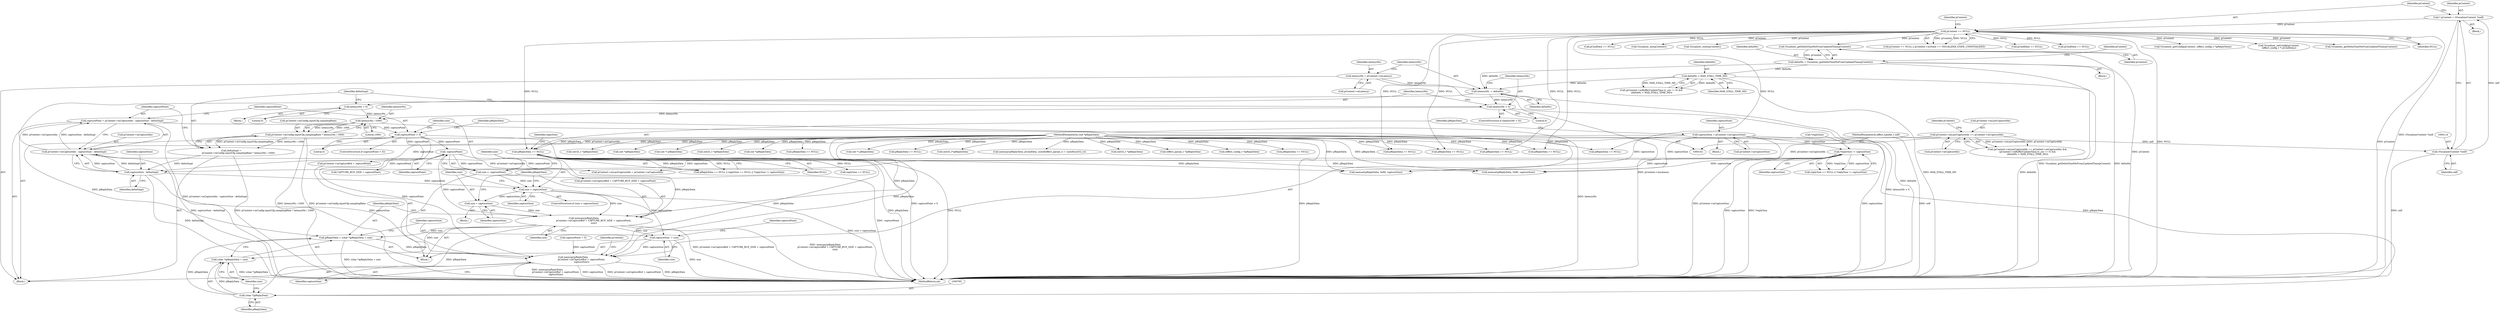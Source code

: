 digraph "0_Android_557bd7bfe6c4895faee09e46fc9b5304a956c8b7@API" {
"1000771" [label="(Call,memcpy(pReplyData,\n                           pContext->mCaptureBuf + CAPTURE_BUF_SIZE + capturePoint,\n                           size))"];
"1000649" [label="(Call,pReplyData == NULL)"];
"1000108" [label="(MethodParameterIn,void *pReplyData)"];
"1000119" [label="(Call,pContext == NULL)"];
"1000111" [label="(Call,* pContext = (VisualizerContext *)self)"];
"1000113" [label="(Call,(VisualizerContext *)self)"];
"1000103" [label="(MethodParameterIn,effect_handle_t self)"];
"1000761" [label="(Call,-capturePoint)"];
"1000754" [label="(Call,capturePoint < 0)"];
"1000744" [label="(Call,capturePoint = pContext->mCaptureIdx - captureSize - deltaSmpl)"];
"1000746" [label="(Call,pContext->mCaptureIdx - captureSize - deltaSmpl)"];
"1000678" [label="(Call,pContext->mLastCaptureIdx == pContext->mCaptureIdx)"];
"1000750" [label="(Call,captureSize - deltaSmpl)"];
"1000642" [label="(Call,captureSize = pContext->mCaptureSize)"];
"1000656" [label="(Call,*replySize != captureSize)"];
"1000730" [label="(Call,deltaSmpl =\n                    pContext->mConfig.inputCfg.samplingRate * latencyMs / 1000)"];
"1000732" [label="(Call,pContext->mConfig.inputCfg.samplingRate * latencyMs / 1000)"];
"1000740" [label="(Call,latencyMs / 1000)"];
"1000726" [label="(Call,latencyMs = 0)"];
"1000722" [label="(Call,latencyMs < 0)"];
"1000718" [label="(Call,latencyMs -= deltaMs)"];
"1000693" [label="(Call,deltaMs > MAX_STALL_TIME_MS)"];
"1000672" [label="(Call,deltaMs = Visualizer_getDeltaTimeMsFromUpdatedTime(pContext))"];
"1000674" [label="(Call,Visualizer_getDeltaTimeMsFromUpdatedTime(pContext))"];
"1000713" [label="(Call,latencyMs = pContext->mLatency)"];
"1000768" [label="(Call,size = captureSize)"];
"1000764" [label="(Call,size > captureSize)"];
"1000759" [label="(Call,size = -capturePoint)"];
"1000781" [label="(Call,pReplyData = (char *)pReplyData + size)"];
"1000794" [label="(Call,memcpy(pReplyData,\n                       pContext->mCaptureBuf + capturePoint,\n                       captureSize))"];
"1000784" [label="(Call,(char *)pReplyData)"];
"1000783" [label="(Call,(char *)pReplyData + size)"];
"1000788" [label="(Call,captureSize -= size)"];
"1000108" [label="(MethodParameterIn,void *pReplyData)"];
"1000761" [label="(Call,-capturePoint)"];
"1000711" [label="(Block,)"];
"1000494" [label="(Call,pCmdData == NULL)"];
"1000723" [label="(Identifier,latencyMs)"];
"1000109" [label="(Block,)"];
"1000715" [label="(Call,pContext->mLatency)"];
"1000753" [label="(ControlStructure,if (capturePoint < 0))"];
"1000672" [label="(Call,deltaMs = Visualizer_getDeltaTimeMsFromUpdatedTime(pContext))"];
"1000794" [label="(Call,memcpy(pReplyData,\n                       pContext->mCaptureBuf + capturePoint,\n                       captureSize))"];
"1000120" [label="(Identifier,pContext)"];
"1000764" [label="(Call,size > captureSize)"];
"1000680" [label="(Identifier,pContext)"];
"1000191" [label="(Call,(int *) pReplyData)"];
"1000694" [label="(Identifier,deltaMs)"];
"1000137" [label="(Call,pReplyData == NULL)"];
"1000675" [label="(Identifier,pContext)"];
"1000741" [label="(Identifier,latencyMs)"];
"1000713" [label="(Call,latencyMs = pContext->mLatency)"];
"1000158" [label="(Call,Visualizer_init(pContext))"];
"1000789" [label="(Identifier,captureSize)"];
"1000752" [label="(Identifier,deltaSmpl)"];
"1000792" [label="(Identifier,capturePoint)"];
"1000791" [label="(Call,capturePoint = 0)"];
"1000771" [label="(Call,memcpy(pReplyData,\n                           pContext->mCaptureBuf + CAPTURE_BUF_SIZE + capturePoint,\n                           size))"];
"1000103" [label="(MethodParameterIn,effect_handle_t self)"];
"1000804" [label="(Identifier,pContext)"];
"1000726" [label="(Call,latencyMs = 0)"];
"1000226" [label="(Call,Visualizer_reset(pContext))"];
"1000751" [label="(Identifier,captureSize)"];
"1000650" [label="(Identifier,pReplyData)"];
"1000757" [label="(Block,)"];
"1000787" [label="(Identifier,size)"];
"1000232" [label="(Call,pReplyData == NULL)"];
"1000770" [label="(Identifier,captureSize)"];
"1000780" [label="(Identifier,size)"];
"1000275" [label="(Call,pReplyData == NULL)"];
"1000640" [label="(Block,)"];
"1000769" [label="(Identifier,size)"];
"1000118" [label="(Call,pContext == NULL || pContext->mState == VISUALIZER_STATE_UNINITIALIZED)"];
"1000319" [label="(Call,pCmdData == NULL)"];
"1000766" [label="(Identifier,captureSize)"];
"1000788" [label="(Call,captureSize -= size)"];
"1000173" [label="(Call,pReplyData == NULL)"];
"1000677" [label="(Call,(pContext->mLastCaptureIdx == pContext->mCaptureIdx) &&\n (pContext->mBufferUpdateTime.tv_sec != 0) &&\n (deltaMs > MAX_STALL_TIME_MS))"];
"1000760" [label="(Identifier,size)"];
"1000746" [label="(Call,pContext->mCaptureIdx - captureSize - deltaSmpl)"];
"1000112" [label="(Identifier,pContext)"];
"1000744" [label="(Call,capturePoint = pContext->mCaptureIdx - captureSize - deltaSmpl)"];
"1000990" [label="(Call,(int32_t*)pReplyData)"];
"1000772" [label="(Identifier,pReplyData)"];
"1000642" [label="(Call,captureSize = pContext->mCaptureSize)"];
"1000730" [label="(Call,deltaSmpl =\n                    pContext->mConfig.inputCfg.samplingRate * latencyMs / 1000)"];
"1000674" [label="(Call,Visualizer_getDeltaTimeMsFromUpdatedTime(pContext))"];
"1000682" [label="(Call,pContext->mCaptureIdx)"];
"1000357" [label="(Call,memcpy(pReplyData, pCmdData, sizeof(effect_param_t) + sizeof(uint32_t)))"];
"1000733" [label="(Call,pContext->mConfig.inputCfg.samplingRate)"];
"1000719" [label="(Identifier,latencyMs)"];
"1000164" [label="(Call,pCmdData == NULL)"];
"1000731" [label="(Identifier,deltaSmpl)"];
"1000750" [label="(Call,captureSize - deltaSmpl)"];
"1000765" [label="(Identifier,size)"];
"1000659" [label="(Identifier,captureSize)"];
"1000695" [label="(Identifier,MAX_STALL_TIME_MS)"];
"1000529" [label="(Call,(int32_t *)pReplyData)"];
"1000644" [label="(Call,pContext->mCaptureSize)"];
"1000767" [label="(Block,)"];
"1000763" [label="(ControlStructure,if (size > captureSize))"];
"1000368" [label="(Call,(effect_param_t *)pReplyData)"];
"1000685" [label="(Call,(pContext->mBufferUpdateTime.tv_sec != 0) &&\n (deltaMs > MAX_STALL_TIME_MS))"];
"1000777" [label="(Call,CAPTURE_BUF_SIZE + capturePoint)"];
"1000221" [label="(Call,(effect_config_t *)pReplyData)"];
"1000115" [label="(Identifier,self)"];
"1000722" [label="(Call,latencyMs < 0)"];
"1000113" [label="(Call,(VisualizerContext *)self)"];
"1000511" [label="(Call,pReplyData == NULL)"];
"1000629" [label="(Call,(int32_t *)pReplyData)"];
"1000724" [label="(Literal,0)"];
"1000721" [label="(ControlStructure,if (latencyMs < 0))"];
"1001060" [label="(MethodReturn,int)"];
"1000310" [label="(Call,(int *)pReplyData)"];
"1000656" [label="(Call,*replySize != captureSize)"];
"1000725" [label="(Block,)"];
"1000718" [label="(Call,latencyMs -= deltaMs)"];
"1000670" [label="(Block,)"];
"1000673" [label="(Identifier,deltaMs)"];
"1000203" [label="(Call,pReplyData == NULL)"];
"1000689" [label="(Identifier,pContext)"];
"1000706" [label="(Call,memset(pReplyData, 0x80, captureSize))"];
"1000783" [label="(Call,(char *)pReplyData + size)"];
"1000768" [label="(Call,size = captureSize)"];
"1000155" [label="(Call,(int *) pReplyData)"];
"1000720" [label="(Identifier,deltaMs)"];
"1000643" [label="(Identifier,captureSize)"];
"1000762" [label="(Identifier,capturePoint)"];
"1000820" [label="(Call,pReplyData == NULL)"];
"1000773" [label="(Call,pContext->mCaptureBuf + CAPTURE_BUF_SIZE + capturePoint)"];
"1000556" [label="(Call,(int32_t *)pReplyData)"];
"1000781" [label="(Call,pReplyData = (char *)pReplyData + size)"];
"1000648" [label="(Call,pReplyData == NULL || replySize == NULL || *replySize != captureSize)"];
"1000111" [label="(Call,* pContext = (VisualizerContext *)self)"];
"1000742" [label="(Literal,1000)"];
"1000786" [label="(Identifier,pReplyData)"];
"1000727" [label="(Identifier,latencyMs)"];
"1000219" [label="(Call,Visualizer_getConfig(pContext, (effect_config_t *)pReplyData))"];
"1000796" [label="(Call,pContext->mCaptureBuf + capturePoint)"];
"1000652" [label="(Call,replySize == NULL || *replySize != captureSize)"];
"1000267" [label="(Call,(int *)pReplyData)"];
"1000654" [label="(Identifier,replySize)"];
"1000333" [label="(Call,pReplyData == NULL)"];
"1000194" [label="(Call,Visualizer_setConfig(pContext,\n (effect_config_t *) pCmdData))"];
"1000756" [label="(Literal,0)"];
"1000714" [label="(Identifier,latencyMs)"];
"1000693" [label="(Call,deltaMs > MAX_STALL_TIME_MS)"];
"1000649" [label="(Call,pReplyData == NULL)"];
"1000119" [label="(Call,pContext == NULL)"];
"1000657" [label="(Call,*replySize)"];
"1000124" [label="(Identifier,pContext)"];
"1000784" [label="(Call,(char *)pReplyData)"];
"1000651" [label="(Identifier,NULL)"];
"1000759" [label="(Call,size = -capturePoint)"];
"1000865" [label="(Call,Visualizer_getDeltaTimeMsFromUpdatedTime(pContext))"];
"1000790" [label="(Identifier,size)"];
"1000754" [label="(Call,capturePoint < 0)"];
"1000802" [label="(Call,pContext->mLastCaptureIdx = pContext->mCaptureIdx)"];
"1000728" [label="(Literal,0)"];
"1000679" [label="(Call,pContext->mLastCaptureIdx)"];
"1000745" [label="(Identifier,capturePoint)"];
"1000801" [label="(Identifier,captureSize)"];
"1000732" [label="(Call,pContext->mConfig.inputCfg.samplingRate * latencyMs / 1000)"];
"1000747" [label="(Call,pContext->mCaptureIdx)"];
"1000811" [label="(Call,memset(pReplyData, 0x80, captureSize))"];
"1000678" [label="(Call,pContext->mLastCaptureIdx == pContext->mCaptureIdx)"];
"1000795" [label="(Identifier,pReplyData)"];
"1000782" [label="(Identifier,pReplyData)"];
"1000653" [label="(Call,replySize == NULL)"];
"1000755" [label="(Identifier,capturePoint)"];
"1000740" [label="(Call,latencyMs / 1000)"];
"1000121" [label="(Identifier,NULL)"];
"1000771" -> "1000757"  [label="AST: "];
"1000771" -> "1000780"  [label="CFG: "];
"1000772" -> "1000771"  [label="AST: "];
"1000773" -> "1000771"  [label="AST: "];
"1000780" -> "1000771"  [label="AST: "];
"1000782" -> "1000771"  [label="CFG: "];
"1000771" -> "1001060"  [label="DDG: pContext->mCaptureBuf + CAPTURE_BUF_SIZE + capturePoint"];
"1000771" -> "1001060"  [label="DDG: memcpy(pReplyData,\n                           pContext->mCaptureBuf + CAPTURE_BUF_SIZE + capturePoint,\n                           size)"];
"1000649" -> "1000771"  [label="DDG: pReplyData"];
"1000108" -> "1000771"  [label="DDG: pReplyData"];
"1000761" -> "1000771"  [label="DDG: capturePoint"];
"1000768" -> "1000771"  [label="DDG: size"];
"1000764" -> "1000771"  [label="DDG: size"];
"1000771" -> "1000781"  [label="DDG: size"];
"1000771" -> "1000784"  [label="DDG: pReplyData"];
"1000771" -> "1000783"  [label="DDG: size"];
"1000771" -> "1000788"  [label="DDG: size"];
"1000649" -> "1000648"  [label="AST: "];
"1000649" -> "1000651"  [label="CFG: "];
"1000650" -> "1000649"  [label="AST: "];
"1000651" -> "1000649"  [label="AST: "];
"1000654" -> "1000649"  [label="CFG: "];
"1000648" -> "1000649"  [label="CFG: "];
"1000649" -> "1001060"  [label="DDG: pReplyData"];
"1000649" -> "1001060"  [label="DDG: NULL"];
"1000649" -> "1000648"  [label="DDG: pReplyData"];
"1000649" -> "1000648"  [label="DDG: NULL"];
"1000108" -> "1000649"  [label="DDG: pReplyData"];
"1000119" -> "1000649"  [label="DDG: NULL"];
"1000649" -> "1000653"  [label="DDG: NULL"];
"1000649" -> "1000706"  [label="DDG: pReplyData"];
"1000649" -> "1000794"  [label="DDG: pReplyData"];
"1000649" -> "1000811"  [label="DDG: pReplyData"];
"1000108" -> "1000102"  [label="AST: "];
"1000108" -> "1001060"  [label="DDG: pReplyData"];
"1000108" -> "1000137"  [label="DDG: pReplyData"];
"1000108" -> "1000155"  [label="DDG: pReplyData"];
"1000108" -> "1000173"  [label="DDG: pReplyData"];
"1000108" -> "1000191"  [label="DDG: pReplyData"];
"1000108" -> "1000203"  [label="DDG: pReplyData"];
"1000108" -> "1000221"  [label="DDG: pReplyData"];
"1000108" -> "1000232"  [label="DDG: pReplyData"];
"1000108" -> "1000267"  [label="DDG: pReplyData"];
"1000108" -> "1000275"  [label="DDG: pReplyData"];
"1000108" -> "1000310"  [label="DDG: pReplyData"];
"1000108" -> "1000333"  [label="DDG: pReplyData"];
"1000108" -> "1000357"  [label="DDG: pReplyData"];
"1000108" -> "1000368"  [label="DDG: pReplyData"];
"1000108" -> "1000511"  [label="DDG: pReplyData"];
"1000108" -> "1000529"  [label="DDG: pReplyData"];
"1000108" -> "1000556"  [label="DDG: pReplyData"];
"1000108" -> "1000629"  [label="DDG: pReplyData"];
"1000108" -> "1000706"  [label="DDG: pReplyData"];
"1000108" -> "1000781"  [label="DDG: pReplyData"];
"1000108" -> "1000784"  [label="DDG: pReplyData"];
"1000108" -> "1000794"  [label="DDG: pReplyData"];
"1000108" -> "1000811"  [label="DDG: pReplyData"];
"1000108" -> "1000820"  [label="DDG: pReplyData"];
"1000108" -> "1000990"  [label="DDG: pReplyData"];
"1000119" -> "1000118"  [label="AST: "];
"1000119" -> "1000121"  [label="CFG: "];
"1000120" -> "1000119"  [label="AST: "];
"1000121" -> "1000119"  [label="AST: "];
"1000124" -> "1000119"  [label="CFG: "];
"1000118" -> "1000119"  [label="CFG: "];
"1000119" -> "1001060"  [label="DDG: NULL"];
"1000119" -> "1001060"  [label="DDG: pContext"];
"1000119" -> "1000118"  [label="DDG: pContext"];
"1000119" -> "1000118"  [label="DDG: NULL"];
"1000111" -> "1000119"  [label="DDG: pContext"];
"1000119" -> "1000137"  [label="DDG: NULL"];
"1000119" -> "1000158"  [label="DDG: pContext"];
"1000119" -> "1000164"  [label="DDG: NULL"];
"1000119" -> "1000194"  [label="DDG: pContext"];
"1000119" -> "1000203"  [label="DDG: NULL"];
"1000119" -> "1000219"  [label="DDG: pContext"];
"1000119" -> "1000226"  [label="DDG: pContext"];
"1000119" -> "1000232"  [label="DDG: NULL"];
"1000119" -> "1000275"  [label="DDG: NULL"];
"1000119" -> "1000319"  [label="DDG: NULL"];
"1000119" -> "1000494"  [label="DDG: NULL"];
"1000119" -> "1000674"  [label="DDG: pContext"];
"1000119" -> "1000820"  [label="DDG: NULL"];
"1000119" -> "1000865"  [label="DDG: pContext"];
"1000111" -> "1000109"  [label="AST: "];
"1000111" -> "1000113"  [label="CFG: "];
"1000112" -> "1000111"  [label="AST: "];
"1000113" -> "1000111"  [label="AST: "];
"1000120" -> "1000111"  [label="CFG: "];
"1000111" -> "1001060"  [label="DDG: (VisualizerContext *)self"];
"1000113" -> "1000111"  [label="DDG: self"];
"1000113" -> "1000115"  [label="CFG: "];
"1000114" -> "1000113"  [label="AST: "];
"1000115" -> "1000113"  [label="AST: "];
"1000113" -> "1001060"  [label="DDG: self"];
"1000103" -> "1000113"  [label="DDG: self"];
"1000103" -> "1000102"  [label="AST: "];
"1000103" -> "1001060"  [label="DDG: self"];
"1000761" -> "1000759"  [label="AST: "];
"1000761" -> "1000762"  [label="CFG: "];
"1000762" -> "1000761"  [label="AST: "];
"1000759" -> "1000761"  [label="CFG: "];
"1000761" -> "1000759"  [label="DDG: capturePoint"];
"1000754" -> "1000761"  [label="DDG: capturePoint"];
"1000761" -> "1000773"  [label="DDG: capturePoint"];
"1000761" -> "1000777"  [label="DDG: capturePoint"];
"1000754" -> "1000753"  [label="AST: "];
"1000754" -> "1000756"  [label="CFG: "];
"1000755" -> "1000754"  [label="AST: "];
"1000756" -> "1000754"  [label="AST: "];
"1000760" -> "1000754"  [label="CFG: "];
"1000795" -> "1000754"  [label="CFG: "];
"1000754" -> "1001060"  [label="DDG: capturePoint < 0"];
"1000744" -> "1000754"  [label="DDG: capturePoint"];
"1000754" -> "1000794"  [label="DDG: capturePoint"];
"1000754" -> "1000796"  [label="DDG: capturePoint"];
"1000744" -> "1000711"  [label="AST: "];
"1000744" -> "1000746"  [label="CFG: "];
"1000745" -> "1000744"  [label="AST: "];
"1000746" -> "1000744"  [label="AST: "];
"1000755" -> "1000744"  [label="CFG: "];
"1000744" -> "1001060"  [label="DDG: pContext->mCaptureIdx - captureSize - deltaSmpl"];
"1000746" -> "1000744"  [label="DDG: pContext->mCaptureIdx"];
"1000746" -> "1000744"  [label="DDG: captureSize - deltaSmpl"];
"1000746" -> "1000750"  [label="CFG: "];
"1000747" -> "1000746"  [label="AST: "];
"1000750" -> "1000746"  [label="AST: "];
"1000746" -> "1001060"  [label="DDG: captureSize - deltaSmpl"];
"1000678" -> "1000746"  [label="DDG: pContext->mCaptureIdx"];
"1000750" -> "1000746"  [label="DDG: captureSize"];
"1000750" -> "1000746"  [label="DDG: deltaSmpl"];
"1000746" -> "1000802"  [label="DDG: pContext->mCaptureIdx"];
"1000678" -> "1000677"  [label="AST: "];
"1000678" -> "1000682"  [label="CFG: "];
"1000679" -> "1000678"  [label="AST: "];
"1000682" -> "1000678"  [label="AST: "];
"1000689" -> "1000678"  [label="CFG: "];
"1000677" -> "1000678"  [label="CFG: "];
"1000678" -> "1000677"  [label="DDG: pContext->mLastCaptureIdx"];
"1000678" -> "1000677"  [label="DDG: pContext->mCaptureIdx"];
"1000678" -> "1000802"  [label="DDG: pContext->mCaptureIdx"];
"1000750" -> "1000752"  [label="CFG: "];
"1000751" -> "1000750"  [label="AST: "];
"1000752" -> "1000750"  [label="AST: "];
"1000750" -> "1001060"  [label="DDG: deltaSmpl"];
"1000642" -> "1000750"  [label="DDG: captureSize"];
"1000656" -> "1000750"  [label="DDG: captureSize"];
"1000730" -> "1000750"  [label="DDG: deltaSmpl"];
"1000750" -> "1000764"  [label="DDG: captureSize"];
"1000750" -> "1000794"  [label="DDG: captureSize"];
"1000642" -> "1000640"  [label="AST: "];
"1000642" -> "1000644"  [label="CFG: "];
"1000643" -> "1000642"  [label="AST: "];
"1000644" -> "1000642"  [label="AST: "];
"1000650" -> "1000642"  [label="CFG: "];
"1000642" -> "1001060"  [label="DDG: captureSize"];
"1000642" -> "1001060"  [label="DDG: pContext->mCaptureSize"];
"1000642" -> "1000656"  [label="DDG: captureSize"];
"1000642" -> "1000706"  [label="DDG: captureSize"];
"1000642" -> "1000811"  [label="DDG: captureSize"];
"1000656" -> "1000652"  [label="AST: "];
"1000656" -> "1000659"  [label="CFG: "];
"1000657" -> "1000656"  [label="AST: "];
"1000659" -> "1000656"  [label="AST: "];
"1000652" -> "1000656"  [label="CFG: "];
"1000656" -> "1001060"  [label="DDG: captureSize"];
"1000656" -> "1001060"  [label="DDG: *replySize"];
"1000656" -> "1000652"  [label="DDG: *replySize"];
"1000656" -> "1000652"  [label="DDG: captureSize"];
"1000656" -> "1000706"  [label="DDG: captureSize"];
"1000656" -> "1000811"  [label="DDG: captureSize"];
"1000730" -> "1000711"  [label="AST: "];
"1000730" -> "1000732"  [label="CFG: "];
"1000731" -> "1000730"  [label="AST: "];
"1000732" -> "1000730"  [label="AST: "];
"1000745" -> "1000730"  [label="CFG: "];
"1000730" -> "1001060"  [label="DDG: pContext->mConfig.inputCfg.samplingRate * latencyMs / 1000"];
"1000732" -> "1000730"  [label="DDG: pContext->mConfig.inputCfg.samplingRate"];
"1000732" -> "1000730"  [label="DDG: latencyMs / 1000"];
"1000732" -> "1000740"  [label="CFG: "];
"1000733" -> "1000732"  [label="AST: "];
"1000740" -> "1000732"  [label="AST: "];
"1000732" -> "1001060"  [label="DDG: latencyMs / 1000"];
"1000732" -> "1001060"  [label="DDG: pContext->mConfig.inputCfg.samplingRate"];
"1000740" -> "1000732"  [label="DDG: latencyMs"];
"1000740" -> "1000732"  [label="DDG: 1000"];
"1000740" -> "1000742"  [label="CFG: "];
"1000741" -> "1000740"  [label="AST: "];
"1000742" -> "1000740"  [label="AST: "];
"1000740" -> "1001060"  [label="DDG: latencyMs"];
"1000726" -> "1000740"  [label="DDG: latencyMs"];
"1000722" -> "1000740"  [label="DDG: latencyMs"];
"1000726" -> "1000725"  [label="AST: "];
"1000726" -> "1000728"  [label="CFG: "];
"1000727" -> "1000726"  [label="AST: "];
"1000728" -> "1000726"  [label="AST: "];
"1000731" -> "1000726"  [label="CFG: "];
"1000722" -> "1000721"  [label="AST: "];
"1000722" -> "1000724"  [label="CFG: "];
"1000723" -> "1000722"  [label="AST: "];
"1000724" -> "1000722"  [label="AST: "];
"1000727" -> "1000722"  [label="CFG: "];
"1000731" -> "1000722"  [label="CFG: "];
"1000722" -> "1001060"  [label="DDG: latencyMs < 0"];
"1000718" -> "1000722"  [label="DDG: latencyMs"];
"1000718" -> "1000711"  [label="AST: "];
"1000718" -> "1000720"  [label="CFG: "];
"1000719" -> "1000718"  [label="AST: "];
"1000720" -> "1000718"  [label="AST: "];
"1000723" -> "1000718"  [label="CFG: "];
"1000718" -> "1001060"  [label="DDG: deltaMs"];
"1000693" -> "1000718"  [label="DDG: deltaMs"];
"1000672" -> "1000718"  [label="DDG: deltaMs"];
"1000713" -> "1000718"  [label="DDG: latencyMs"];
"1000693" -> "1000685"  [label="AST: "];
"1000693" -> "1000695"  [label="CFG: "];
"1000694" -> "1000693"  [label="AST: "];
"1000695" -> "1000693"  [label="AST: "];
"1000685" -> "1000693"  [label="CFG: "];
"1000693" -> "1001060"  [label="DDG: MAX_STALL_TIME_MS"];
"1000693" -> "1001060"  [label="DDG: deltaMs"];
"1000693" -> "1000685"  [label="DDG: deltaMs"];
"1000693" -> "1000685"  [label="DDG: MAX_STALL_TIME_MS"];
"1000672" -> "1000693"  [label="DDG: deltaMs"];
"1000672" -> "1000670"  [label="AST: "];
"1000672" -> "1000674"  [label="CFG: "];
"1000673" -> "1000672"  [label="AST: "];
"1000674" -> "1000672"  [label="AST: "];
"1000680" -> "1000672"  [label="CFG: "];
"1000672" -> "1001060"  [label="DDG: Visualizer_getDeltaTimeMsFromUpdatedTime(pContext)"];
"1000672" -> "1001060"  [label="DDG: deltaMs"];
"1000674" -> "1000672"  [label="DDG: pContext"];
"1000674" -> "1000675"  [label="CFG: "];
"1000675" -> "1000674"  [label="AST: "];
"1000674" -> "1001060"  [label="DDG: pContext"];
"1000713" -> "1000711"  [label="AST: "];
"1000713" -> "1000715"  [label="CFG: "];
"1000714" -> "1000713"  [label="AST: "];
"1000715" -> "1000713"  [label="AST: "];
"1000719" -> "1000713"  [label="CFG: "];
"1000713" -> "1001060"  [label="DDG: pContext->mLatency"];
"1000768" -> "1000767"  [label="AST: "];
"1000768" -> "1000770"  [label="CFG: "];
"1000769" -> "1000768"  [label="AST: "];
"1000770" -> "1000768"  [label="AST: "];
"1000772" -> "1000768"  [label="CFG: "];
"1000764" -> "1000768"  [label="DDG: captureSize"];
"1000764" -> "1000763"  [label="AST: "];
"1000764" -> "1000766"  [label="CFG: "];
"1000765" -> "1000764"  [label="AST: "];
"1000766" -> "1000764"  [label="AST: "];
"1000769" -> "1000764"  [label="CFG: "];
"1000772" -> "1000764"  [label="CFG: "];
"1000764" -> "1001060"  [label="DDG: size > captureSize"];
"1000759" -> "1000764"  [label="DDG: size"];
"1000764" -> "1000788"  [label="DDG: captureSize"];
"1000759" -> "1000757"  [label="AST: "];
"1000760" -> "1000759"  [label="AST: "];
"1000765" -> "1000759"  [label="CFG: "];
"1000759" -> "1001060"  [label="DDG: -capturePoint"];
"1000781" -> "1000757"  [label="AST: "];
"1000781" -> "1000783"  [label="CFG: "];
"1000782" -> "1000781"  [label="AST: "];
"1000783" -> "1000781"  [label="AST: "];
"1000789" -> "1000781"  [label="CFG: "];
"1000781" -> "1001060"  [label="DDG: (char *)pReplyData + size"];
"1000784" -> "1000781"  [label="DDG: pReplyData"];
"1000781" -> "1000794"  [label="DDG: pReplyData"];
"1000794" -> "1000711"  [label="AST: "];
"1000794" -> "1000801"  [label="CFG: "];
"1000795" -> "1000794"  [label="AST: "];
"1000796" -> "1000794"  [label="AST: "];
"1000801" -> "1000794"  [label="AST: "];
"1000804" -> "1000794"  [label="CFG: "];
"1000794" -> "1001060"  [label="DDG: pContext->mCaptureBuf + capturePoint"];
"1000794" -> "1001060"  [label="DDG: pReplyData"];
"1000794" -> "1001060"  [label="DDG: memcpy(pReplyData,\n                       pContext->mCaptureBuf + capturePoint,\n                       captureSize)"];
"1000794" -> "1001060"  [label="DDG: captureSize"];
"1000791" -> "1000794"  [label="DDG: capturePoint"];
"1000788" -> "1000794"  [label="DDG: captureSize"];
"1000784" -> "1000783"  [label="AST: "];
"1000784" -> "1000786"  [label="CFG: "];
"1000785" -> "1000784"  [label="AST: "];
"1000786" -> "1000784"  [label="AST: "];
"1000787" -> "1000784"  [label="CFG: "];
"1000784" -> "1000783"  [label="DDG: pReplyData"];
"1000783" -> "1000787"  [label="CFG: "];
"1000787" -> "1000783"  [label="AST: "];
"1000783" -> "1001060"  [label="DDG: (char *)pReplyData"];
"1000788" -> "1000757"  [label="AST: "];
"1000788" -> "1000790"  [label="CFG: "];
"1000789" -> "1000788"  [label="AST: "];
"1000790" -> "1000788"  [label="AST: "];
"1000792" -> "1000788"  [label="CFG: "];
"1000788" -> "1001060"  [label="DDG: size"];
}

